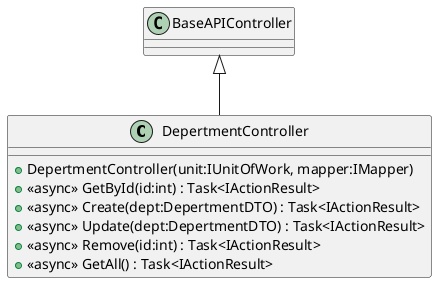 @startuml
class DepertmentController {
    + DepertmentController(unit:IUnitOfWork, mapper:IMapper)
    + <<async>> GetById(id:int) : Task<IActionResult>
    + <<async>> Create(dept:DepertmentDTO) : Task<IActionResult>
    + <<async>> Update(dept:DepertmentDTO) : Task<IActionResult>
    + <<async>> Remove(id:int) : Task<IActionResult>
    + <<async>> GetAll() : Task<IActionResult>
}
BaseAPIController <|-- DepertmentController
@enduml
